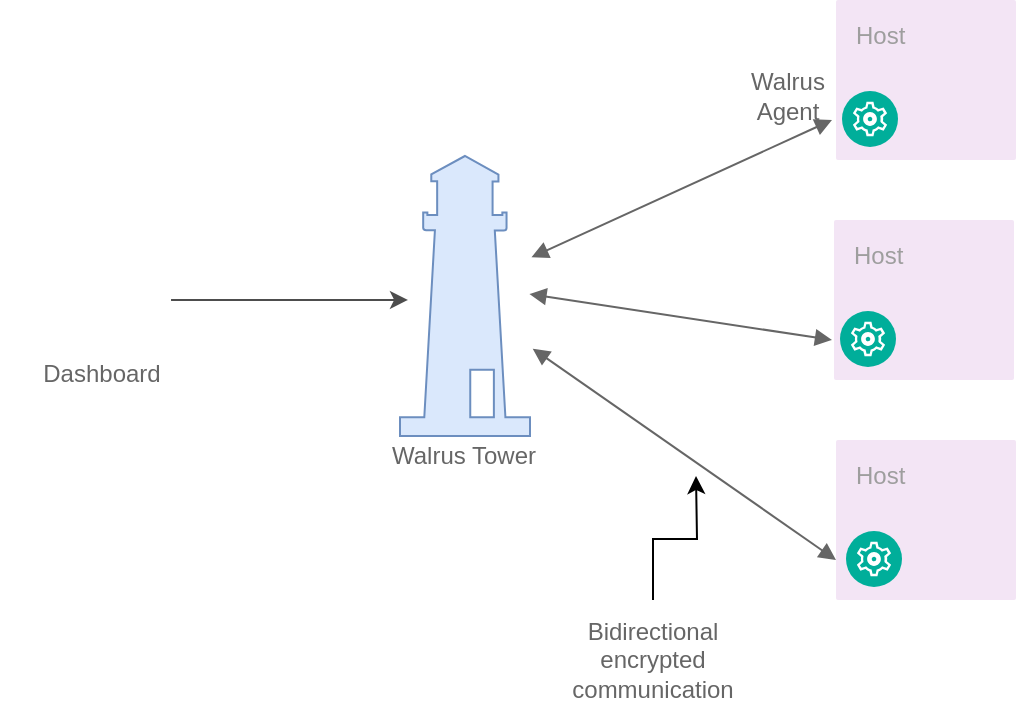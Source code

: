 <mxfile version="13.7.3" type="device"><diagram id="DndKhCJv0bW58sGGRB2o" name="Page-1"><mxGraphModel dx="946" dy="597" grid="1" gridSize="10" guides="1" tooltips="1" connect="1" arrows="1" fold="1" page="1" pageScale="1" pageWidth="850" pageHeight="1100" math="0" shadow="0"><root><mxCell id="0"/><mxCell id="1" parent="0"/><mxCell id="xp5VT63IJt4eWNoLm_CV-1" value="" style="shape=mxgraph.signs.transportation.lighthouse_2;html=1;pointerEvents=1;verticalLabelPosition=bottom;verticalAlign=top;align=center;fillColor=#dae8fc;strokeColor=#6c8ebf;" parent="1" vertex="1"><mxGeometry x="332" y="240" width="65" height="140" as="geometry"/></mxCell><mxCell id="xp5VT63IJt4eWNoLm_CV-2" value="Walrus Tower" style="text;html=1;strokeColor=none;fillColor=none;align=center;verticalAlign=middle;whiteSpace=wrap;rounded=0;fontColor=#666666;" parent="1" vertex="1"><mxGeometry x="322" y="380" width="83.5" height="20" as="geometry"/></mxCell><mxCell id="xp5VT63IJt4eWNoLm_CV-8" value="Host" style="points=[[0,0,0],[0.25,0,0],[0.5,0,0],[0.75,0,0],[1,0,0],[1,0.25,0],[1,0.5,0],[1,0.75,0],[1,1,0],[0.75,1,0],[0.5,1,0],[0.25,1,0],[0,1,0],[0,0.75,0],[0,0.5,0],[0,0.25,0]];rounded=1;absoluteArcSize=1;arcSize=2;html=1;strokeColor=none;gradientColor=none;shadow=0;dashed=0;fontSize=12;fontColor=#9E9E9E;align=left;verticalAlign=top;spacing=10;spacingTop=-4;fillColor=#F3E5F5;" parent="1" vertex="1"><mxGeometry x="550" y="162" width="90" height="80" as="geometry"/></mxCell><mxCell id="xp5VT63IJt4eWNoLm_CV-11" value="" style="aspect=fixed;perimeter=ellipsePerimeter;html=1;align=center;shadow=0;dashed=0;fontColor=#4277BB;labelBackgroundColor=#ffffff;fontSize=12;spacingTop=3;image;image=img/lib/ibm/management/cluster_management.svg;" parent="1" vertex="1"><mxGeometry x="553" y="207.5" width="28" height="28" as="geometry"/></mxCell><mxCell id="xp5VT63IJt4eWNoLm_CV-13" value="Host" style="points=[[0,0,0],[0.25,0,0],[0.5,0,0],[0.75,0,0],[1,0,0],[1,0.25,0],[1,0.5,0],[1,0.75,0],[1,1,0],[0.75,1,0],[0.5,1,0],[0.25,1,0],[0,1,0],[0,0.75,0],[0,0.5,0],[0,0.25,0]];rounded=1;absoluteArcSize=1;arcSize=2;html=1;strokeColor=none;gradientColor=none;shadow=0;dashed=0;fontSize=12;fontColor=#9E9E9E;align=left;verticalAlign=top;spacing=10;spacingTop=-4;fillColor=#F3E5F5;" parent="1" vertex="1"><mxGeometry x="549" y="272" width="90" height="80" as="geometry"/></mxCell><mxCell id="xp5VT63IJt4eWNoLm_CV-15" value="" style="aspect=fixed;perimeter=ellipsePerimeter;html=1;align=center;shadow=0;dashed=0;fontColor=#4277BB;labelBackgroundColor=#ffffff;fontSize=12;spacingTop=3;image;image=img/lib/ibm/management/cluster_management.svg;" parent="1" vertex="1"><mxGeometry x="552" y="317.5" width="28" height="28" as="geometry"/></mxCell><mxCell id="xp5VT63IJt4eWNoLm_CV-16" value="Host" style="points=[[0,0,0],[0.25,0,0],[0.5,0,0],[0.75,0,0],[1,0,0],[1,0.25,0],[1,0.5,0],[1,0.75,0],[1,1,0],[0.75,1,0],[0.5,1,0],[0.25,1,0],[0,1,0],[0,0.75,0],[0,0.5,0],[0,0.25,0]];rounded=1;absoluteArcSize=1;arcSize=2;html=1;strokeColor=none;gradientColor=none;shadow=0;dashed=0;fontSize=12;fontColor=#9E9E9E;align=left;verticalAlign=top;spacing=10;spacingTop=-4;fillColor=#F3E5F5;" parent="1" vertex="1"><mxGeometry x="550" y="382" width="90" height="80" as="geometry"/></mxCell><mxCell id="xp5VT63IJt4eWNoLm_CV-18" value="" style="aspect=fixed;perimeter=ellipsePerimeter;html=1;align=center;shadow=0;dashed=0;fontColor=#4277BB;labelBackgroundColor=#ffffff;fontSize=12;spacingTop=3;image;image=img/lib/ibm/management/cluster_management.svg;" parent="1" vertex="1"><mxGeometry x="555" y="427.5" width="28" height="28" as="geometry"/></mxCell><mxCell id="QT084qJn7nnxr8ld_Na0-1" style="edgeStyle=orthogonalEdgeStyle;rounded=0;orthogonalLoop=1;jettySize=auto;html=1;entryX=-0.077;entryY=0.514;entryDx=0;entryDy=0;entryPerimeter=0;strokeColor=#4D4D4D;" edge="1" parent="1"><mxGeometry relative="1" as="geometry"><mxPoint x="217.52" y="311.96" as="sourcePoint"/><mxPoint x="335.995" y="311.96" as="targetPoint"/></mxGeometry></mxCell><mxCell id="xp5VT63IJt4eWNoLm_CV-35" value="" style="endArrow=block;startArrow=block;endFill=1;startFill=1;html=1;entryX=0;entryY=0.75;entryDx=0;entryDy=0;entryPerimeter=0;exitX=1.021;exitY=0.688;exitDx=0;exitDy=0;exitPerimeter=0;fillColor=#f5f5f5;strokeColor=#666666;" parent="1" source="xp5VT63IJt4eWNoLm_CV-1" target="xp5VT63IJt4eWNoLm_CV-16" edge="1"><mxGeometry width="160" relative="1" as="geometry"><mxPoint x="466" y="375" as="sourcePoint"/><mxPoint x="546" y="475" as="targetPoint"/></mxGeometry></mxCell><mxCell id="xp5VT63IJt4eWNoLm_CV-36" value="" style="endArrow=block;startArrow=block;endFill=1;startFill=1;html=1;entryX=0;entryY=0.75;entryDx=0;entryDy=0;entryPerimeter=0;exitX=1.042;exitY=0.362;exitDx=0;exitDy=0;exitPerimeter=0;fillColor=#f5f5f5;strokeColor=#666666;" parent="1" edge="1"><mxGeometry width="160" relative="1" as="geometry"><mxPoint x="397.73" y="290.68" as="sourcePoint"/><mxPoint x="548" y="222" as="targetPoint"/></mxGeometry></mxCell><mxCell id="xp5VT63IJt4eWNoLm_CV-37" value="" style="endArrow=block;startArrow=block;endFill=1;startFill=1;html=1;entryX=0;entryY=0.75;entryDx=0;entryDy=0;entryPerimeter=0;fillColor=#f5f5f5;strokeColor=#666666;exitX=1.011;exitY=0.493;exitDx=0;exitDy=0;exitPerimeter=0;" parent="1" edge="1"><mxGeometry width="160" relative="1" as="geometry"><mxPoint x="396.715" y="309.02" as="sourcePoint"/><mxPoint x="548" y="332" as="targetPoint"/></mxGeometry></mxCell><mxCell id="xp5VT63IJt4eWNoLm_CV-40" value="Dashboard" style="text;html=1;strokeColor=none;fillColor=none;align=center;verticalAlign=middle;whiteSpace=wrap;rounded=0;fontColor=#666666;" parent="1" vertex="1"><mxGeometry x="132.69" y="339.31" width="100" height="20" as="geometry"/></mxCell><mxCell id="xp5VT63IJt4eWNoLm_CV-42" value="Walrus&lt;br&gt;Agent" style="text;html=1;strokeColor=none;fillColor=none;align=center;verticalAlign=middle;whiteSpace=wrap;rounded=0;fontColor=#666666;" parent="1" vertex="1"><mxGeometry x="506" y="200" width="40" height="20" as="geometry"/></mxCell><mxCell id="xp5VT63IJt4eWNoLm_CV-46" style="edgeStyle=orthogonalEdgeStyle;rounded=0;orthogonalLoop=1;jettySize=auto;html=1;fontColor=#4D4D4D;" parent="1" source="xp5VT63IJt4eWNoLm_CV-44" edge="1"><mxGeometry relative="1" as="geometry"><mxPoint x="480" y="400" as="targetPoint"/></mxGeometry></mxCell><mxCell id="xp5VT63IJt4eWNoLm_CV-44" value="Bidirectional encrypted communication" style="text;html=1;strokeColor=none;fillColor=none;align=center;verticalAlign=middle;whiteSpace=wrap;rounded=0;fontColor=#666666;" parent="1" vertex="1"><mxGeometry x="411" y="462" width="95" height="60" as="geometry"/></mxCell><mxCell id="QT084qJn7nnxr8ld_Na0-2" value="" style="shape=image;html=1;verticalAlign=top;verticalLabelPosition=bottom;labelBackgroundColor=#ffffff;imageAspect=0;aspect=fixed;image=https://cdn3.iconfinder.com/data/icons/streamline-icon-set-free-pack/48/Streamline-17-128.png;strokeColor=#B9E0A5;fillColor=#ffffff;" vertex="1" parent="1"><mxGeometry x="155.38" y="284.69" width="54.62" height="54.62" as="geometry"/></mxCell></root></mxGraphModel></diagram></mxfile>